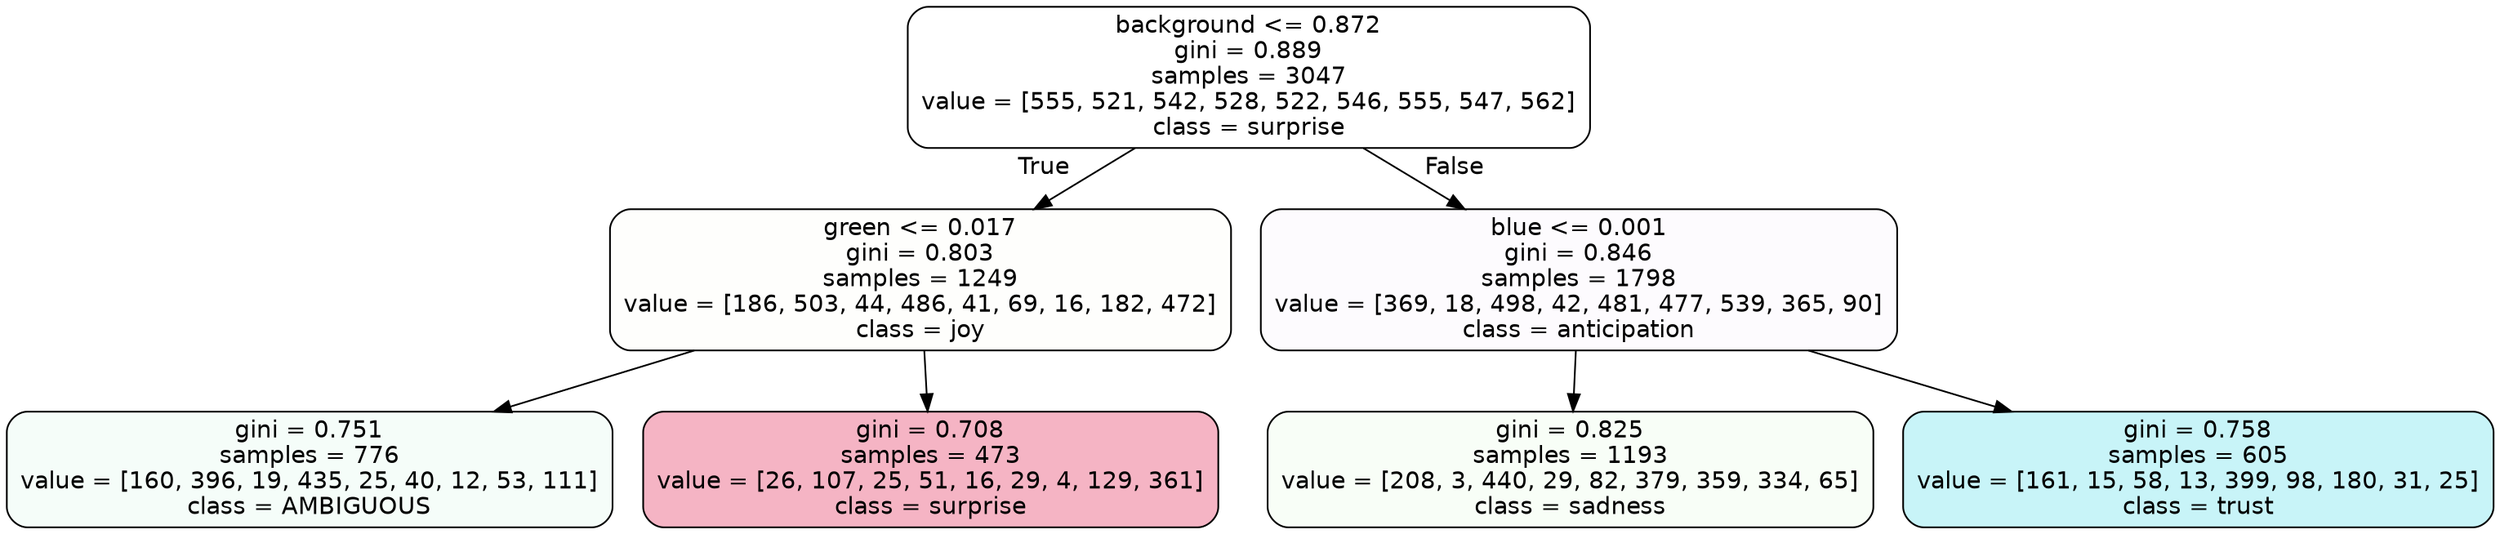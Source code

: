 digraph Tree {
node [shape=box, style="filled, rounded", color="black", fontname=helvetica] ;
edge [fontname=helvetica] ;
0 [label="background <= 0.872\ngini = 0.889\nsamples = 3047\nvalue = [555, 521, 542, 528, 522, 546, 555, 547, 562]\nclass = surprise", fillcolor="#e5396400"] ;
1 [label="green <= 0.017\ngini = 0.803\nsamples = 1249\nvalue = [186, 503, 44, 486, 41, 69, 16, 182, 472]\nclass = joy", fillcolor="#d7e53903"] ;
0 -> 1 [labeldistance=2.5, labelangle=45, headlabel="True"] ;
2 [label="gini = 0.751\nsamples = 776\nvalue = [160, 396, 19, 435, 25, 40, 12, 53, 111]\nclass = AMBIGUOUS", fillcolor="#39e5810c"] ;
1 -> 2 ;
3 [label="gini = 0.708\nsamples = 473\nvalue = [26, 107, 25, 51, 16, 29, 4, 129, 361]\nclass = surprise", fillcolor="#e5396460"] ;
1 -> 3 ;
4 [label="blue <= 0.001\ngini = 0.846\nsamples = 1798\nvalue = [369, 18, 498, 42, 481, 477, 539, 365, 90]\nclass = anticipation", fillcolor="#8139e504"] ;
0 -> 4 [labeldistance=2.5, labelangle=-45, headlabel="False"] ;
5 [label="gini = 0.825\nsamples = 1193\nvalue = [208, 3, 440, 29, 82, 379, 359, 334, 65]\nclass = sadness", fillcolor="#64e5390a"] ;
4 -> 5 ;
6 [label="gini = 0.758\nsamples = 605\nvalue = [161, 15, 58, 13, 399, 98, 180, 31, 25]\nclass = trust", fillcolor="#39d7e546"] ;
4 -> 6 ;
}